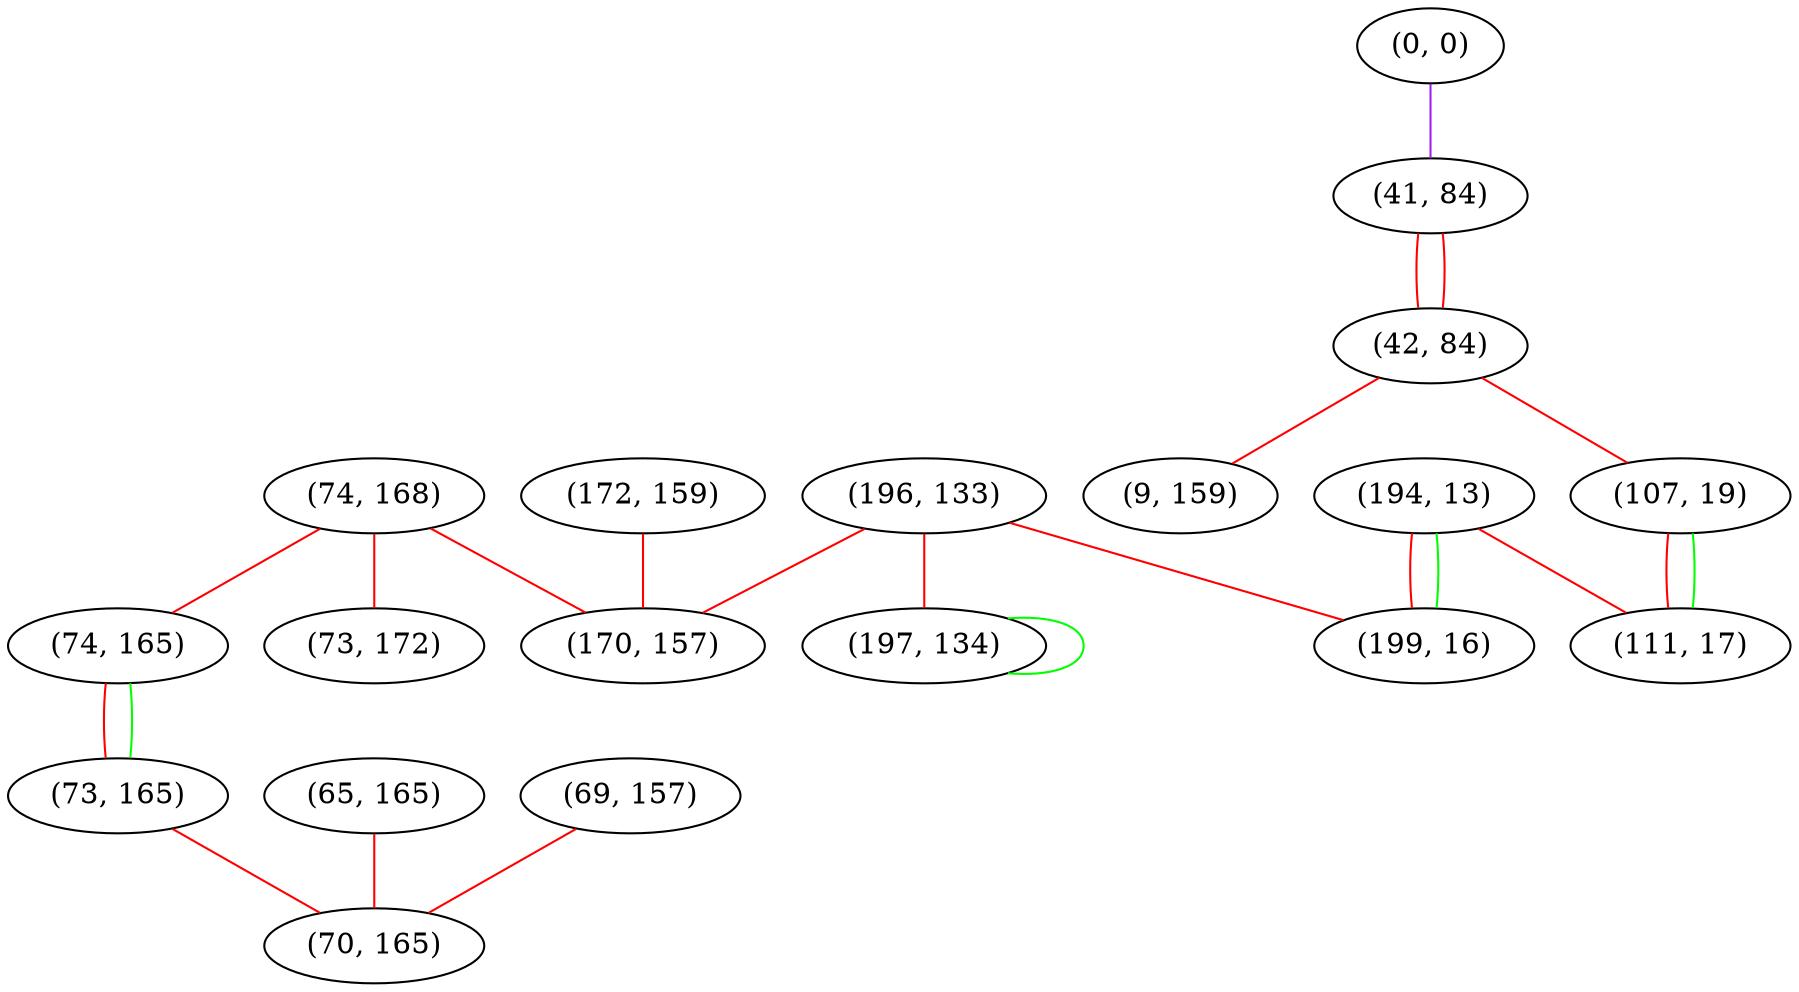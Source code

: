 graph "" {
"(74, 168)";
"(74, 165)";
"(0, 0)";
"(41, 84)";
"(65, 165)";
"(196, 133)";
"(172, 159)";
"(69, 157)";
"(197, 134)";
"(194, 13)";
"(199, 16)";
"(42, 84)";
"(9, 159)";
"(73, 165)";
"(170, 157)";
"(70, 165)";
"(107, 19)";
"(73, 172)";
"(111, 17)";
"(74, 168)" -- "(170, 157)"  [color=red, key=0, weight=1];
"(74, 168)" -- "(74, 165)"  [color=red, key=0, weight=1];
"(74, 168)" -- "(73, 172)"  [color=red, key=0, weight=1];
"(74, 165)" -- "(73, 165)"  [color=red, key=0, weight=1];
"(74, 165)" -- "(73, 165)"  [color=green, key=1, weight=2];
"(0, 0)" -- "(41, 84)"  [color=purple, key=0, weight=4];
"(41, 84)" -- "(42, 84)"  [color=red, key=0, weight=1];
"(41, 84)" -- "(42, 84)"  [color=red, key=1, weight=1];
"(65, 165)" -- "(70, 165)"  [color=red, key=0, weight=1];
"(196, 133)" -- "(197, 134)"  [color=red, key=0, weight=1];
"(196, 133)" -- "(170, 157)"  [color=red, key=0, weight=1];
"(196, 133)" -- "(199, 16)"  [color=red, key=0, weight=1];
"(172, 159)" -- "(170, 157)"  [color=red, key=0, weight=1];
"(69, 157)" -- "(70, 165)"  [color=red, key=0, weight=1];
"(197, 134)" -- "(197, 134)"  [color=green, key=0, weight=2];
"(194, 13)" -- "(199, 16)"  [color=red, key=0, weight=1];
"(194, 13)" -- "(199, 16)"  [color=green, key=1, weight=2];
"(194, 13)" -- "(111, 17)"  [color=red, key=0, weight=1];
"(42, 84)" -- "(107, 19)"  [color=red, key=0, weight=1];
"(42, 84)" -- "(9, 159)"  [color=red, key=0, weight=1];
"(73, 165)" -- "(70, 165)"  [color=red, key=0, weight=1];
"(107, 19)" -- "(111, 17)"  [color=red, key=0, weight=1];
"(107, 19)" -- "(111, 17)"  [color=green, key=1, weight=2];
}
